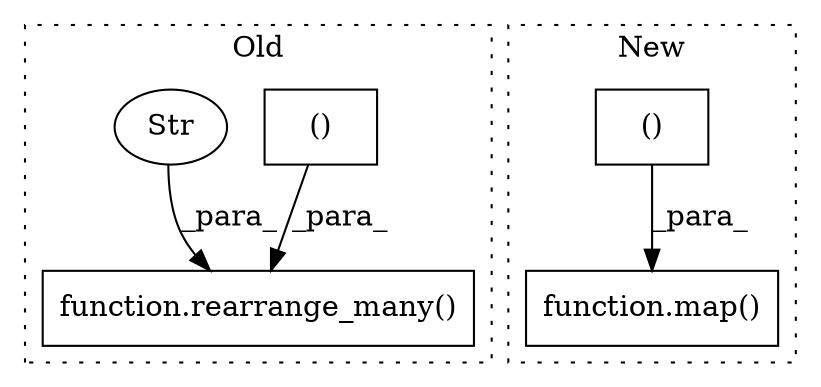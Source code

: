 digraph G {
subgraph cluster0 {
1 [label="function.rearrange_many()" a="75" s="23772,23820" l="15,17" shape="box"];
3 [label="()" a="54" s="23789" l="6" shape="box"];
5 [label="Str" a="66" s="23798" l="22" shape="ellipse"];
label = "Old";
style="dotted";
}
subgraph cluster1 {
2 [label="function.map()" a="75" s="23733,23810" l="4,1" shape="box"];
4 [label="()" a="54" s="23803" l="6" shape="box"];
label = "New";
style="dotted";
}
3 -> 1 [label="_para_"];
4 -> 2 [label="_para_"];
5 -> 1 [label="_para_"];
}